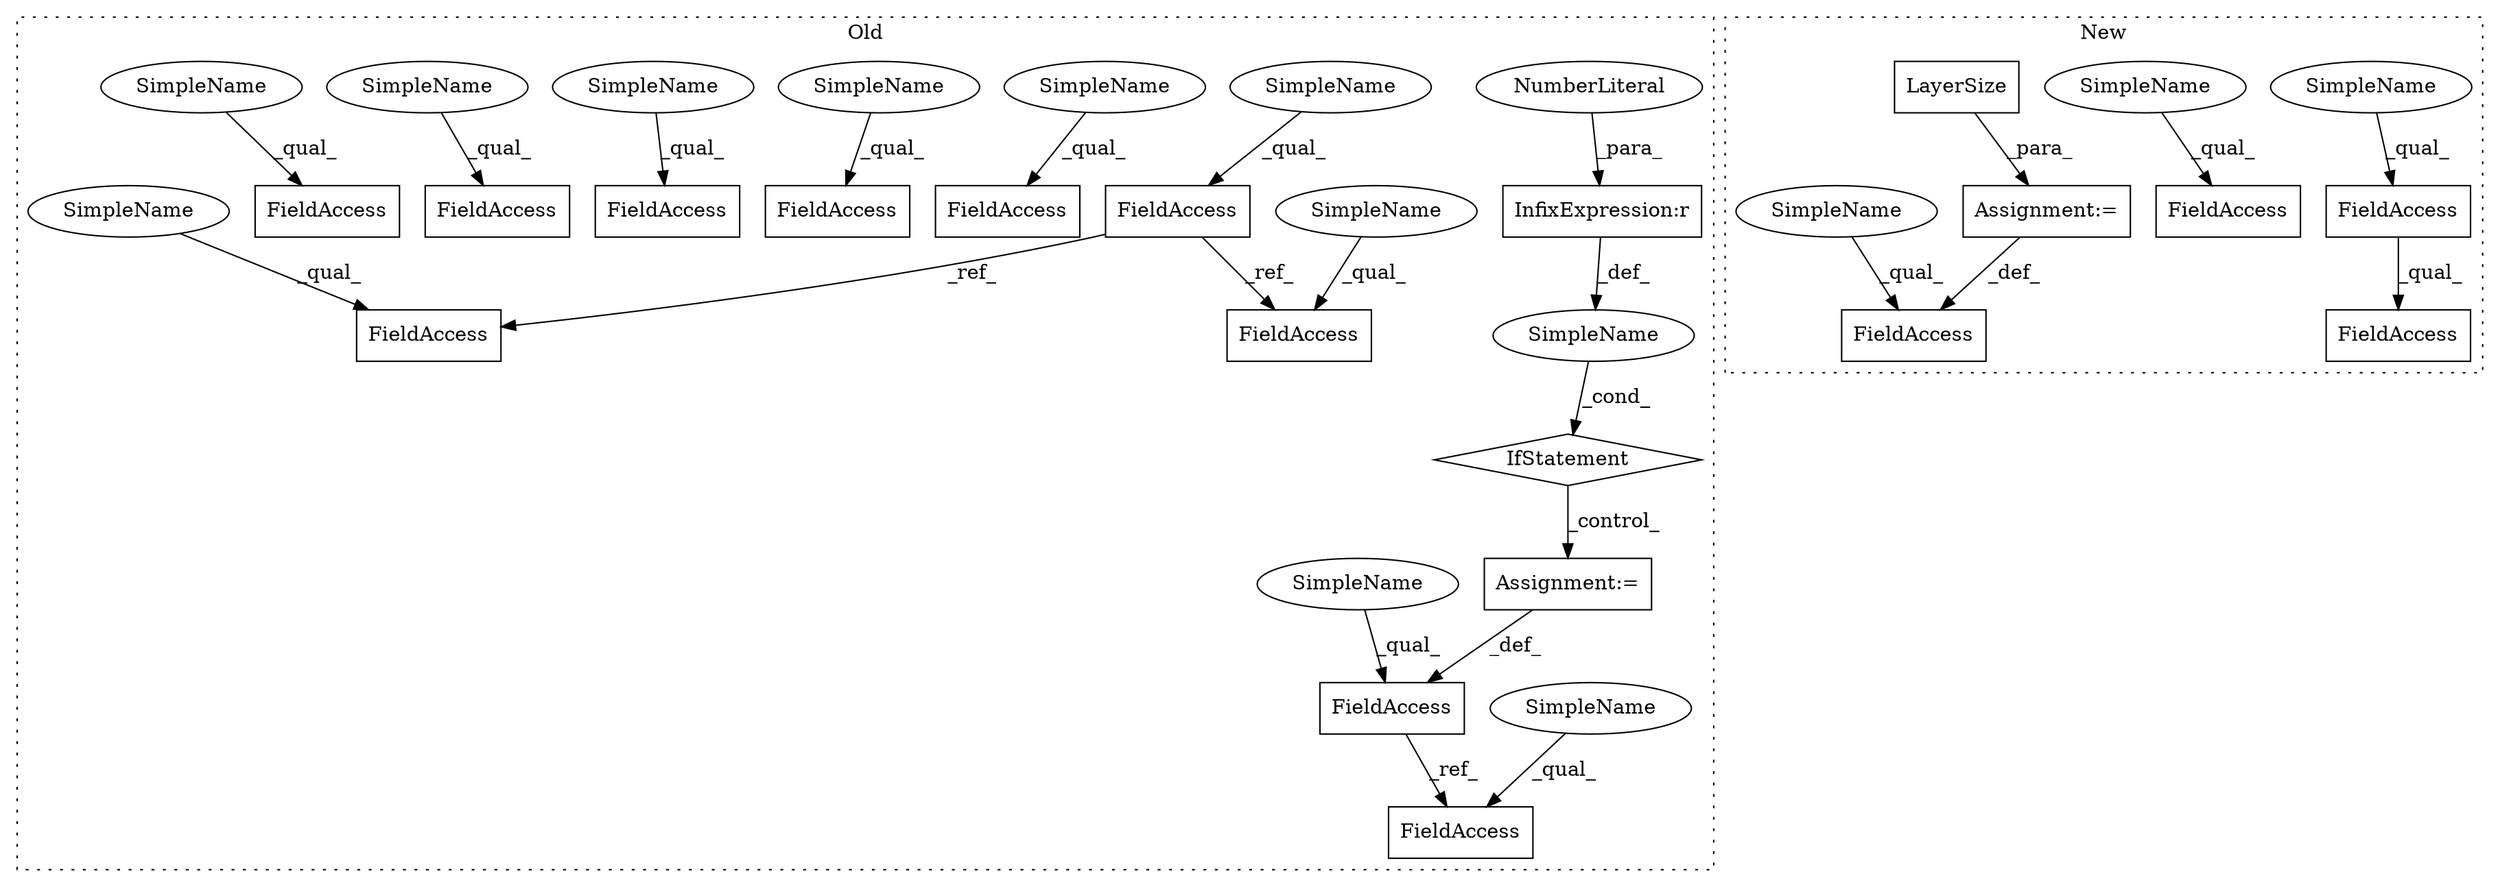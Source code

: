 digraph G {
subgraph cluster0 {
1 [label="IfStatement" a="25" s="10100,10114" l="4,2" shape="diamond"];
3 [label="InfixExpression:r" a="27" s="10110" l="3" shape="box"];
4 [label="SimpleName" a="42" s="" l="" shape="ellipse"];
5 [label="Assignment:=" a="7" s="10143" l="1" shape="box"];
6 [label="FieldAccess" a="22" s="10124" l="19" shape="box"];
7 [label="FieldAccess" a="22" s="10345" l="19" shape="box"];
8 [label="NumberLiteral" a="34" s="10113" l="1" shape="ellipse"];
10 [label="FieldAccess" a="22" s="9828" l="18" shape="box"];
11 [label="FieldAccess" a="22" s="10145" l="19" shape="box"];
12 [label="FieldAccess" a="22" s="9585" l="21" shape="box"];
13 [label="FieldAccess" a="22" s="10064" l="21" shape="box"];
14 [label="FieldAccess" a="22" s="10238" l="21" shape="box"];
15 [label="FieldAccess" a="22" s="10323" l="18" shape="box"];
16 [label="FieldAccess" a="22" s="9847" l="19" shape="box"];
17 [label="FieldAccess" a="22" s="10299" l="21" shape="box"];
22 [label="SimpleName" a="42" s="10238" l="4" shape="ellipse"];
23 [label="SimpleName" a="42" s="10345" l="4" shape="ellipse"];
24 [label="SimpleName" a="42" s="10124" l="4" shape="ellipse"];
25 [label="SimpleName" a="42" s="10299" l="4" shape="ellipse"];
26 [label="SimpleName" a="42" s="10145" l="4" shape="ellipse"];
27 [label="SimpleName" a="42" s="9847" l="4" shape="ellipse"];
28 [label="SimpleName" a="42" s="9828" l="4" shape="ellipse"];
29 [label="SimpleName" a="42" s="10323" l="4" shape="ellipse"];
30 [label="SimpleName" a="42" s="9585" l="4" shape="ellipse"];
31 [label="SimpleName" a="42" s="10064" l="4" shape="ellipse"];
label = "Old";
style="dotted";
}
subgraph cluster1 {
2 [label="LayerSize" a="32" s="9572,9624" l="10,1" shape="box"];
9 [label="FieldAccess" a="22" s="9554" l="17" shape="box"];
18 [label="Assignment:=" a="7" s="9571" l="1" shape="box"];
19 [label="FieldAccess" a="22" s="9454" l="9" shape="box"];
20 [label="FieldAccess" a="22" s="9591" l="17" shape="box"];
21 [label="FieldAccess" a="22" s="9454" l="18" shape="box"];
32 [label="SimpleName" a="42" s="9591" l="4" shape="ellipse"];
33 [label="SimpleName" a="42" s="9454" l="4" shape="ellipse"];
34 [label="SimpleName" a="42" s="9554" l="4" shape="ellipse"];
label = "New";
style="dotted";
}
1 -> 5 [label="_control_"];
2 -> 18 [label="_para_"];
3 -> 4 [label="_def_"];
4 -> 1 [label="_cond_"];
5 -> 6 [label="_def_"];
6 -> 7 [label="_ref_"];
8 -> 3 [label="_para_"];
13 -> 14 [label="_ref_"];
13 -> 17 [label="_ref_"];
18 -> 9 [label="_def_"];
19 -> 21 [label="_qual_"];
22 -> 14 [label="_qual_"];
23 -> 7 [label="_qual_"];
24 -> 6 [label="_qual_"];
25 -> 17 [label="_qual_"];
26 -> 11 [label="_qual_"];
27 -> 16 [label="_qual_"];
28 -> 10 [label="_qual_"];
29 -> 15 [label="_qual_"];
30 -> 12 [label="_qual_"];
31 -> 13 [label="_qual_"];
32 -> 20 [label="_qual_"];
33 -> 19 [label="_qual_"];
34 -> 9 [label="_qual_"];
}